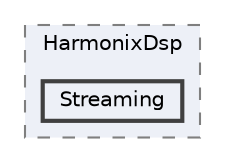 digraph "Streaming"
{
 // INTERACTIVE_SVG=YES
 // LATEX_PDF_SIZE
  bgcolor="transparent";
  edge [fontname=Helvetica,fontsize=10,labelfontname=Helvetica,labelfontsize=10];
  node [fontname=Helvetica,fontsize=10,shape=box,height=0.2,width=0.4];
  compound=true
  subgraph clusterdir_8ebd40ac4f0a02c7b54cb13fd3192893 {
    graph [ bgcolor="#edf0f7", pencolor="grey50", label="HarmonixDsp", fontname=Helvetica,fontsize=10 style="filled,dashed", URL="dir_8ebd40ac4f0a02c7b54cb13fd3192893.html",tooltip=""]
  dir_17409cd1db0bb2c8304f0eb376953e17 [label="Streaming", fillcolor="#edf0f7", color="grey25", style="filled,bold", URL="dir_17409cd1db0bb2c8304f0eb376953e17.html",tooltip=""];
  }
}
